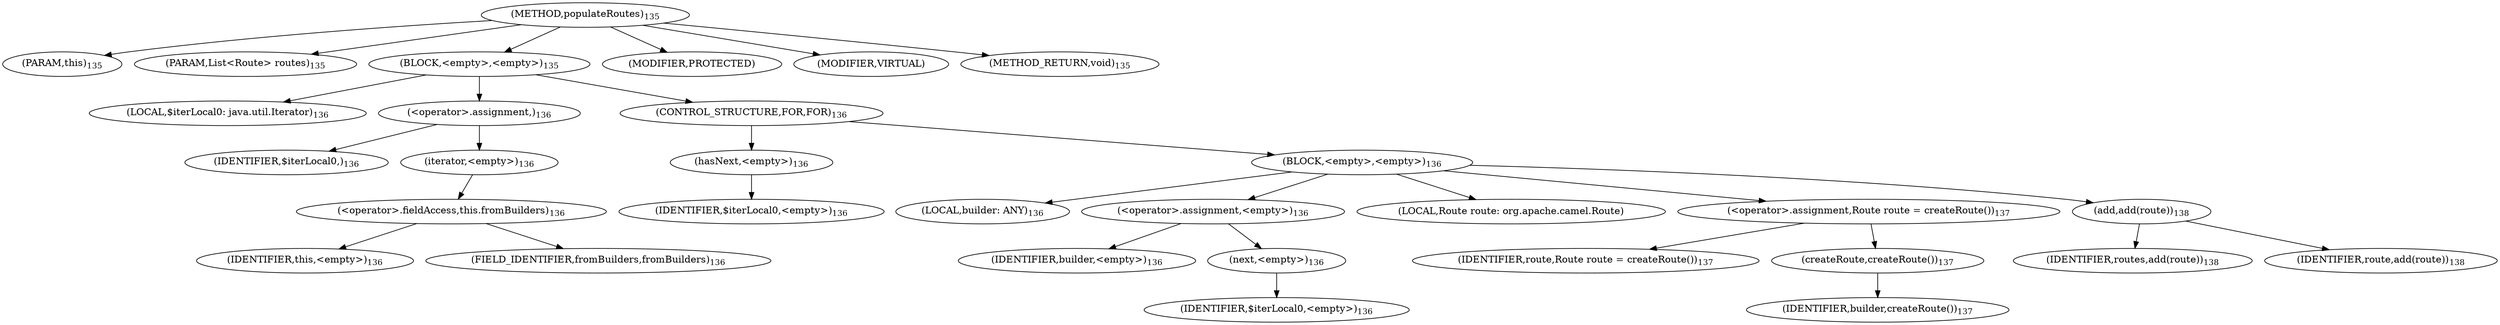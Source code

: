digraph "populateRoutes" {  
"261" [label = <(METHOD,populateRoutes)<SUB>135</SUB>> ]
"262" [label = <(PARAM,this)<SUB>135</SUB>> ]
"263" [label = <(PARAM,List&lt;Route&gt; routes)<SUB>135</SUB>> ]
"264" [label = <(BLOCK,&lt;empty&gt;,&lt;empty&gt;)<SUB>135</SUB>> ]
"265" [label = <(LOCAL,$iterLocal0: java.util.Iterator)<SUB>136</SUB>> ]
"266" [label = <(&lt;operator&gt;.assignment,)<SUB>136</SUB>> ]
"267" [label = <(IDENTIFIER,$iterLocal0,)<SUB>136</SUB>> ]
"268" [label = <(iterator,&lt;empty&gt;)<SUB>136</SUB>> ]
"269" [label = <(&lt;operator&gt;.fieldAccess,this.fromBuilders)<SUB>136</SUB>> ]
"270" [label = <(IDENTIFIER,this,&lt;empty&gt;)<SUB>136</SUB>> ]
"271" [label = <(FIELD_IDENTIFIER,fromBuilders,fromBuilders)<SUB>136</SUB>> ]
"272" [label = <(CONTROL_STRUCTURE,FOR,FOR)<SUB>136</SUB>> ]
"273" [label = <(hasNext,&lt;empty&gt;)<SUB>136</SUB>> ]
"274" [label = <(IDENTIFIER,$iterLocal0,&lt;empty&gt;)<SUB>136</SUB>> ]
"275" [label = <(BLOCK,&lt;empty&gt;,&lt;empty&gt;)<SUB>136</SUB>> ]
"276" [label = <(LOCAL,builder: ANY)<SUB>136</SUB>> ]
"277" [label = <(&lt;operator&gt;.assignment,&lt;empty&gt;)<SUB>136</SUB>> ]
"278" [label = <(IDENTIFIER,builder,&lt;empty&gt;)<SUB>136</SUB>> ]
"279" [label = <(next,&lt;empty&gt;)<SUB>136</SUB>> ]
"280" [label = <(IDENTIFIER,$iterLocal0,&lt;empty&gt;)<SUB>136</SUB>> ]
"281" [label = <(LOCAL,Route route: org.apache.camel.Route)> ]
"282" [label = <(&lt;operator&gt;.assignment,Route route = createRoute())<SUB>137</SUB>> ]
"283" [label = <(IDENTIFIER,route,Route route = createRoute())<SUB>137</SUB>> ]
"284" [label = <(createRoute,createRoute())<SUB>137</SUB>> ]
"285" [label = <(IDENTIFIER,builder,createRoute())<SUB>137</SUB>> ]
"286" [label = <(add,add(route))<SUB>138</SUB>> ]
"287" [label = <(IDENTIFIER,routes,add(route))<SUB>138</SUB>> ]
"288" [label = <(IDENTIFIER,route,add(route))<SUB>138</SUB>> ]
"289" [label = <(MODIFIER,PROTECTED)> ]
"290" [label = <(MODIFIER,VIRTUAL)> ]
"291" [label = <(METHOD_RETURN,void)<SUB>135</SUB>> ]
  "261" -> "262" 
  "261" -> "263" 
  "261" -> "264" 
  "261" -> "289" 
  "261" -> "290" 
  "261" -> "291" 
  "264" -> "265" 
  "264" -> "266" 
  "264" -> "272" 
  "266" -> "267" 
  "266" -> "268" 
  "268" -> "269" 
  "269" -> "270" 
  "269" -> "271" 
  "272" -> "273" 
  "272" -> "275" 
  "273" -> "274" 
  "275" -> "276" 
  "275" -> "277" 
  "275" -> "281" 
  "275" -> "282" 
  "275" -> "286" 
  "277" -> "278" 
  "277" -> "279" 
  "279" -> "280" 
  "282" -> "283" 
  "282" -> "284" 
  "284" -> "285" 
  "286" -> "287" 
  "286" -> "288" 
}
